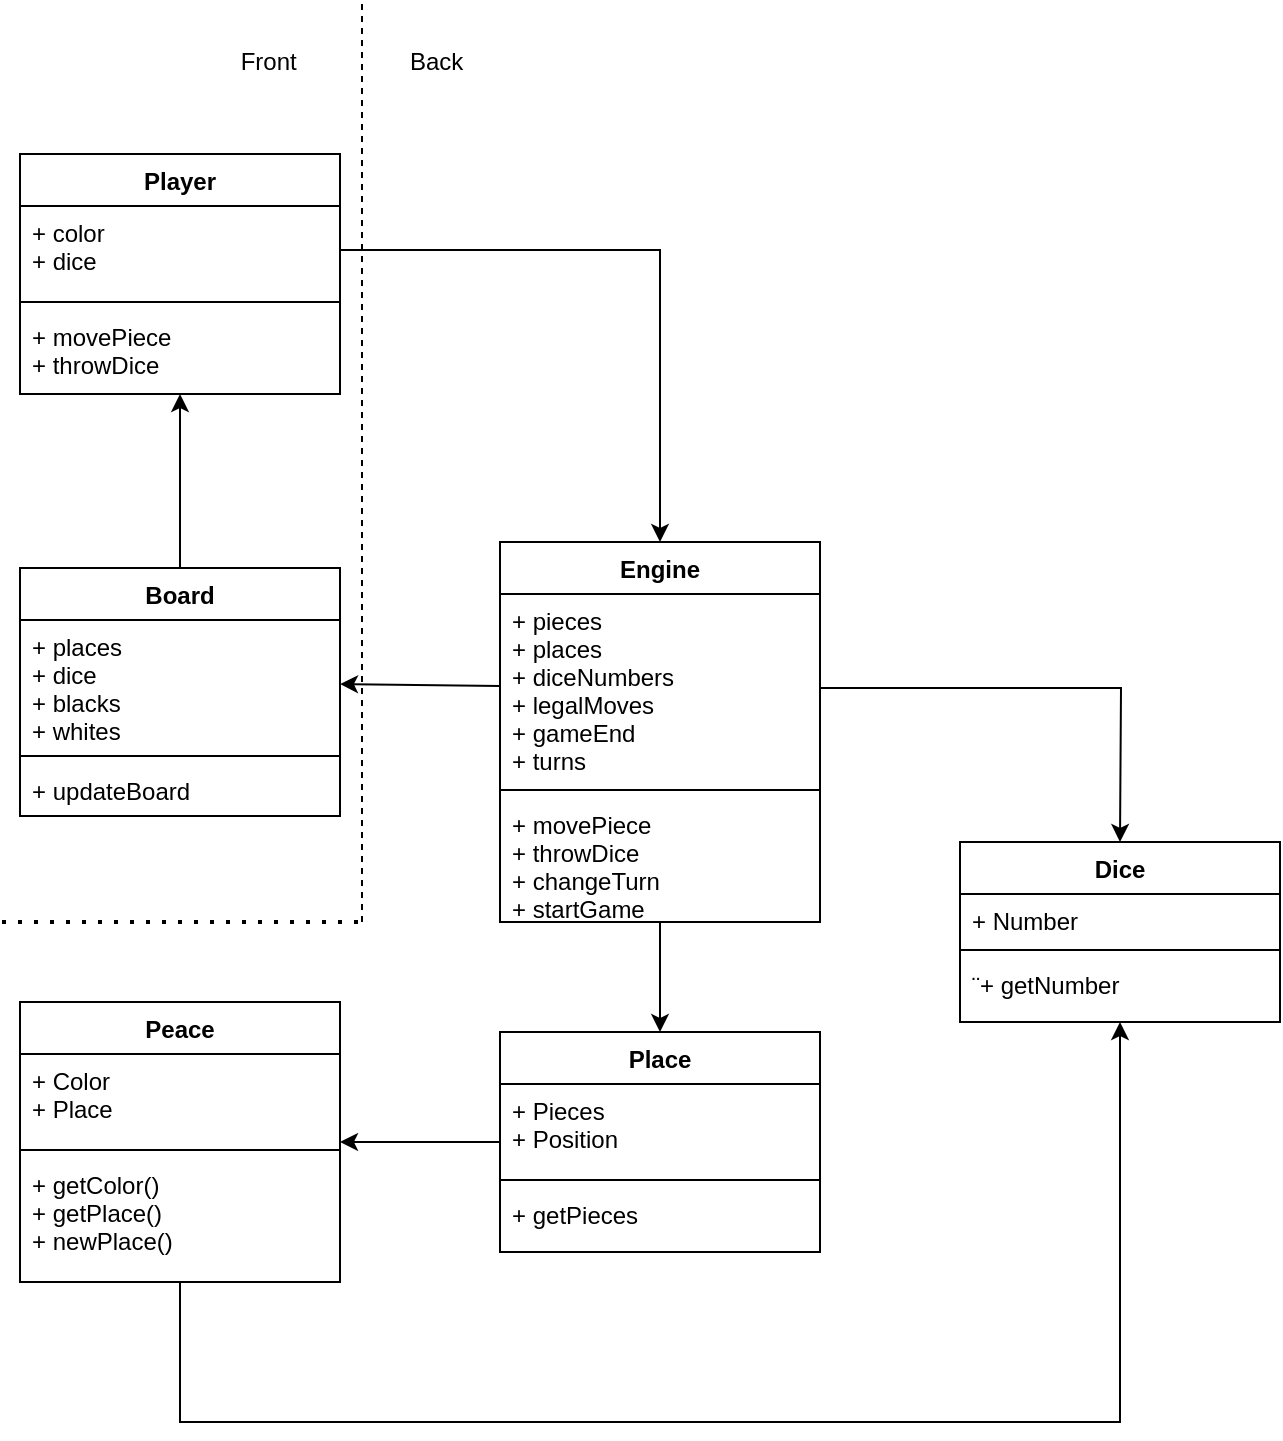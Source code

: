 <mxfile version="14.2.7" type="github">
  <diagram id="C5RBs43oDa-KdzZeNtuy" name="Page-1">
    <mxGraphModel dx="1422" dy="762" grid="1" gridSize="10" guides="1" tooltips="1" connect="1" arrows="1" fold="1" page="1" pageScale="1" pageWidth="827" pageHeight="1169" math="0" shadow="0">
      <root>
        <mxCell id="WIyWlLk6GJQsqaUBKTNV-0" />
        <mxCell id="WIyWlLk6GJQsqaUBKTNV-1" parent="WIyWlLk6GJQsqaUBKTNV-0" />
        <mxCell id="U-JcWELG2ZWVX-Gv3wOU-4" value="" style="edgeStyle=orthogonalEdgeStyle;rounded=0;orthogonalLoop=1;jettySize=auto;html=1;" parent="WIyWlLk6GJQsqaUBKTNV-1" source="jiD-pBAxDLPVK3RZrVx2-0" target="U-JcWELG2ZWVX-Gv3wOU-0" edge="1">
          <mxGeometry relative="1" as="geometry" />
        </mxCell>
        <mxCell id="jiD-pBAxDLPVK3RZrVx2-0" value="Board" style="swimlane;fontStyle=1;align=center;verticalAlign=top;childLayout=stackLayout;horizontal=1;startSize=26;horizontalStack=0;resizeParent=1;resizeParentMax=0;resizeLast=0;collapsible=1;marginBottom=0;" parent="WIyWlLk6GJQsqaUBKTNV-1" vertex="1">
          <mxGeometry x="139" y="313" width="160" height="124" as="geometry" />
        </mxCell>
        <mxCell id="jiD-pBAxDLPVK3RZrVx2-1" value="+ places&#xa;+ dice&#xa;+ blacks&#xa;+ whites" style="text;strokeColor=none;fillColor=none;align=left;verticalAlign=top;spacingLeft=4;spacingRight=4;overflow=hidden;rotatable=0;points=[[0,0.5],[1,0.5]];portConstraint=eastwest;" parent="jiD-pBAxDLPVK3RZrVx2-0" vertex="1">
          <mxGeometry y="26" width="160" height="64" as="geometry" />
        </mxCell>
        <mxCell id="jiD-pBAxDLPVK3RZrVx2-2" value="" style="line;strokeWidth=1;fillColor=none;align=left;verticalAlign=middle;spacingTop=-1;spacingLeft=3;spacingRight=3;rotatable=0;labelPosition=right;points=[];portConstraint=eastwest;" parent="jiD-pBAxDLPVK3RZrVx2-0" vertex="1">
          <mxGeometry y="90" width="160" height="8" as="geometry" />
        </mxCell>
        <mxCell id="jiD-pBAxDLPVK3RZrVx2-3" value="+ updateBoard" style="text;strokeColor=none;fillColor=none;align=left;verticalAlign=top;spacingLeft=4;spacingRight=4;overflow=hidden;rotatable=0;points=[[0,0.5],[1,0.5]];portConstraint=eastwest;" parent="jiD-pBAxDLPVK3RZrVx2-0" vertex="1">
          <mxGeometry y="98" width="160" height="26" as="geometry" />
        </mxCell>
        <mxCell id="jiD-pBAxDLPVK3RZrVx2-4" value="Engine" style="swimlane;fontStyle=1;align=center;verticalAlign=top;childLayout=stackLayout;horizontal=1;startSize=26;horizontalStack=0;resizeParent=1;resizeParentMax=0;resizeLast=0;collapsible=1;marginBottom=0;" parent="WIyWlLk6GJQsqaUBKTNV-1" vertex="1">
          <mxGeometry x="379" y="300" width="160" height="190" as="geometry" />
        </mxCell>
        <mxCell id="jiD-pBAxDLPVK3RZrVx2-5" value="+ pieces&#xa;+ places&#xa;+ diceNumbers&#xa;+ legalMoves&#xa;+ gameEnd&#xa;+ turns" style="text;strokeColor=none;fillColor=none;align=left;verticalAlign=top;spacingLeft=4;spacingRight=4;overflow=hidden;rotatable=0;points=[[0,0.5],[1,0.5]];portConstraint=eastwest;" parent="jiD-pBAxDLPVK3RZrVx2-4" vertex="1">
          <mxGeometry y="26" width="160" height="94" as="geometry" />
        </mxCell>
        <mxCell id="jiD-pBAxDLPVK3RZrVx2-6" value="" style="line;strokeWidth=1;fillColor=none;align=left;verticalAlign=middle;spacingTop=-1;spacingLeft=3;spacingRight=3;rotatable=0;labelPosition=right;points=[];portConstraint=eastwest;" parent="jiD-pBAxDLPVK3RZrVx2-4" vertex="1">
          <mxGeometry y="120" width="160" height="8" as="geometry" />
        </mxCell>
        <mxCell id="jiD-pBAxDLPVK3RZrVx2-7" value="+ movePiece&#xa;+ throwDice&#xa;+ changeTurn&#xa;+ startGame" style="text;strokeColor=none;fillColor=none;align=left;verticalAlign=top;spacingLeft=4;spacingRight=4;overflow=hidden;rotatable=0;points=[[0,0.5],[1,0.5]];portConstraint=eastwest;" parent="jiD-pBAxDLPVK3RZrVx2-4" vertex="1">
          <mxGeometry y="128" width="160" height="62" as="geometry" />
        </mxCell>
        <mxCell id="jiD-pBAxDLPVK3RZrVx2-9" value="" style="endArrow=classic;html=1;entryX=1;entryY=0.5;entryDx=0;entryDy=0;" parent="WIyWlLk6GJQsqaUBKTNV-1" source="jiD-pBAxDLPVK3RZrVx2-5" target="jiD-pBAxDLPVK3RZrVx2-1" edge="1">
          <mxGeometry width="50" height="50" relative="1" as="geometry">
            <mxPoint x="315" y="630" as="sourcePoint" />
            <mxPoint x="365" y="580" as="targetPoint" />
          </mxGeometry>
        </mxCell>
        <mxCell id="jiD-pBAxDLPVK3RZrVx2-19" value="" style="edgeStyle=orthogonalEdgeStyle;rounded=0;orthogonalLoop=1;jettySize=auto;html=1;" parent="WIyWlLk6GJQsqaUBKTNV-1" source="jiD-pBAxDLPVK3RZrVx2-10" edge="1">
          <mxGeometry relative="1" as="geometry">
            <Array as="points">
              <mxPoint x="219" y="740" />
              <mxPoint x="689" y="740" />
            </Array>
            <mxPoint x="689" y="540" as="targetPoint" />
          </mxGeometry>
        </mxCell>
        <mxCell id="jiD-pBAxDLPVK3RZrVx2-10" value="Peace" style="swimlane;fontStyle=1;align=center;verticalAlign=top;childLayout=stackLayout;horizontal=1;startSize=26;horizontalStack=0;resizeParent=1;resizeParentMax=0;resizeLast=0;collapsible=1;marginBottom=0;" parent="WIyWlLk6GJQsqaUBKTNV-1" vertex="1">
          <mxGeometry x="139" y="530" width="160" height="140" as="geometry" />
        </mxCell>
        <mxCell id="jiD-pBAxDLPVK3RZrVx2-11" value="+ Color&#xa;+ Place" style="text;strokeColor=none;fillColor=none;align=left;verticalAlign=top;spacingLeft=4;spacingRight=4;overflow=hidden;rotatable=0;points=[[0,0.5],[1,0.5]];portConstraint=eastwest;" parent="jiD-pBAxDLPVK3RZrVx2-10" vertex="1">
          <mxGeometry y="26" width="160" height="44" as="geometry" />
        </mxCell>
        <mxCell id="jiD-pBAxDLPVK3RZrVx2-12" value="" style="line;strokeWidth=1;fillColor=none;align=left;verticalAlign=middle;spacingTop=-1;spacingLeft=3;spacingRight=3;rotatable=0;labelPosition=right;points=[];portConstraint=eastwest;" parent="jiD-pBAxDLPVK3RZrVx2-10" vertex="1">
          <mxGeometry y="70" width="160" height="8" as="geometry" />
        </mxCell>
        <mxCell id="jiD-pBAxDLPVK3RZrVx2-13" value="+ getColor()&#xa;+ getPlace()&#xa;+ newPlace()" style="text;strokeColor=none;fillColor=none;align=left;verticalAlign=top;spacingLeft=4;spacingRight=4;overflow=hidden;rotatable=0;points=[[0,0.5],[1,0.5]];portConstraint=eastwest;" parent="jiD-pBAxDLPVK3RZrVx2-10" vertex="1">
          <mxGeometry y="78" width="160" height="62" as="geometry" />
        </mxCell>
        <mxCell id="jiD-pBAxDLPVK3RZrVx2-15" value="Dice" style="swimlane;fontStyle=1;align=center;verticalAlign=top;childLayout=stackLayout;horizontal=1;startSize=26;horizontalStack=0;resizeParent=1;resizeParentMax=0;resizeLast=0;collapsible=1;marginBottom=0;" parent="WIyWlLk6GJQsqaUBKTNV-1" vertex="1">
          <mxGeometry x="609" y="450" width="160" height="90" as="geometry" />
        </mxCell>
        <mxCell id="jiD-pBAxDLPVK3RZrVx2-16" value="+ Number" style="text;strokeColor=none;fillColor=none;align=left;verticalAlign=top;spacingLeft=4;spacingRight=4;overflow=hidden;rotatable=0;points=[[0,0.5],[1,0.5]];portConstraint=eastwest;" parent="jiD-pBAxDLPVK3RZrVx2-15" vertex="1">
          <mxGeometry y="26" width="160" height="24" as="geometry" />
        </mxCell>
        <mxCell id="jiD-pBAxDLPVK3RZrVx2-17" value="" style="line;strokeWidth=1;fillColor=none;align=left;verticalAlign=middle;spacingTop=-1;spacingLeft=3;spacingRight=3;rotatable=0;labelPosition=right;points=[];portConstraint=eastwest;" parent="jiD-pBAxDLPVK3RZrVx2-15" vertex="1">
          <mxGeometry y="50" width="160" height="8" as="geometry" />
        </mxCell>
        <mxCell id="jiD-pBAxDLPVK3RZrVx2-18" value="¨+ getNumber" style="text;strokeColor=none;fillColor=none;align=left;verticalAlign=top;spacingLeft=4;spacingRight=4;overflow=hidden;rotatable=0;points=[[0,0.5],[1,0.5]];portConstraint=eastwest;" parent="jiD-pBAxDLPVK3RZrVx2-15" vertex="1">
          <mxGeometry y="58" width="160" height="32" as="geometry" />
        </mxCell>
        <mxCell id="jiD-pBAxDLPVK3RZrVx2-45" style="edgeStyle=orthogonalEdgeStyle;rounded=0;orthogonalLoop=1;jettySize=auto;html=1;" parent="WIyWlLk6GJQsqaUBKTNV-1" source="jiD-pBAxDLPVK3RZrVx2-26" target="jiD-pBAxDLPVK3RZrVx2-10" edge="1">
          <mxGeometry relative="1" as="geometry" />
        </mxCell>
        <mxCell id="jiD-pBAxDLPVK3RZrVx2-26" value="Place" style="swimlane;fontStyle=1;align=center;verticalAlign=top;childLayout=stackLayout;horizontal=1;startSize=26;horizontalStack=0;resizeParent=1;resizeParentMax=0;resizeLast=0;collapsible=1;marginBottom=0;" parent="WIyWlLk6GJQsqaUBKTNV-1" vertex="1">
          <mxGeometry x="379" y="545" width="160" height="110" as="geometry" />
        </mxCell>
        <mxCell id="jiD-pBAxDLPVK3RZrVx2-27" value="+ Pieces&#xa;+ Position" style="text;strokeColor=none;fillColor=none;align=left;verticalAlign=top;spacingLeft=4;spacingRight=4;overflow=hidden;rotatable=0;points=[[0,0.5],[1,0.5]];portConstraint=eastwest;" parent="jiD-pBAxDLPVK3RZrVx2-26" vertex="1">
          <mxGeometry y="26" width="160" height="44" as="geometry" />
        </mxCell>
        <mxCell id="jiD-pBAxDLPVK3RZrVx2-28" value="" style="line;strokeWidth=1;fillColor=none;align=left;verticalAlign=middle;spacingTop=-1;spacingLeft=3;spacingRight=3;rotatable=0;labelPosition=right;points=[];portConstraint=eastwest;" parent="jiD-pBAxDLPVK3RZrVx2-26" vertex="1">
          <mxGeometry y="70" width="160" height="8" as="geometry" />
        </mxCell>
        <mxCell id="jiD-pBAxDLPVK3RZrVx2-29" value="+ getPieces" style="text;strokeColor=none;fillColor=none;align=left;verticalAlign=top;spacingLeft=4;spacingRight=4;overflow=hidden;rotatable=0;points=[[0,0.5],[1,0.5]];portConstraint=eastwest;" parent="jiD-pBAxDLPVK3RZrVx2-26" vertex="1">
          <mxGeometry y="78" width="160" height="32" as="geometry" />
        </mxCell>
        <mxCell id="jiD-pBAxDLPVK3RZrVx2-39" value="" style="endArrow=classic;html=1;entryX=0.5;entryY=0;entryDx=0;entryDy=0;" parent="WIyWlLk6GJQsqaUBKTNV-1" source="jiD-pBAxDLPVK3RZrVx2-7" target="jiD-pBAxDLPVK3RZrVx2-26" edge="1">
          <mxGeometry width="50" height="50" relative="1" as="geometry">
            <mxPoint x="379" y="630" as="sourcePoint" />
            <mxPoint x="429" y="580" as="targetPoint" />
          </mxGeometry>
        </mxCell>
        <mxCell id="jiD-pBAxDLPVK3RZrVx2-44" style="edgeStyle=orthogonalEdgeStyle;rounded=0;orthogonalLoop=1;jettySize=auto;html=1;entryX=0.5;entryY=0;entryDx=0;entryDy=0;" parent="WIyWlLk6GJQsqaUBKTNV-1" source="jiD-pBAxDLPVK3RZrVx2-5" edge="1">
          <mxGeometry relative="1" as="geometry">
            <mxPoint x="689" y="450" as="targetPoint" />
          </mxGeometry>
        </mxCell>
        <mxCell id="U-JcWELG2ZWVX-Gv3wOU-0" value="Player" style="swimlane;fontStyle=1;align=center;verticalAlign=top;childLayout=stackLayout;horizontal=1;startSize=26;horizontalStack=0;resizeParent=1;resizeParentMax=0;resizeLast=0;collapsible=1;marginBottom=0;" parent="WIyWlLk6GJQsqaUBKTNV-1" vertex="1">
          <mxGeometry x="139" y="106" width="160" height="120" as="geometry" />
        </mxCell>
        <mxCell id="U-JcWELG2ZWVX-Gv3wOU-1" value="+ color&#xa;+ dice" style="text;strokeColor=none;fillColor=none;align=left;verticalAlign=top;spacingLeft=4;spacingRight=4;overflow=hidden;rotatable=0;points=[[0,0.5],[1,0.5]];portConstraint=eastwest;" parent="U-JcWELG2ZWVX-Gv3wOU-0" vertex="1">
          <mxGeometry y="26" width="160" height="44" as="geometry" />
        </mxCell>
        <mxCell id="U-JcWELG2ZWVX-Gv3wOU-2" value="" style="line;strokeWidth=1;fillColor=none;align=left;verticalAlign=middle;spacingTop=-1;spacingLeft=3;spacingRight=3;rotatable=0;labelPosition=right;points=[];portConstraint=eastwest;" parent="U-JcWELG2ZWVX-Gv3wOU-0" vertex="1">
          <mxGeometry y="70" width="160" height="8" as="geometry" />
        </mxCell>
        <mxCell id="U-JcWELG2ZWVX-Gv3wOU-3" value="+ movePiece&#xa;+ throwDice" style="text;strokeColor=none;fillColor=none;align=left;verticalAlign=top;spacingLeft=4;spacingRight=4;overflow=hidden;rotatable=0;points=[[0,0.5],[1,0.5]];portConstraint=eastwest;" parent="U-JcWELG2ZWVX-Gv3wOU-0" vertex="1">
          <mxGeometry y="78" width="160" height="42" as="geometry" />
        </mxCell>
        <mxCell id="U-JcWELG2ZWVX-Gv3wOU-5" style="edgeStyle=orthogonalEdgeStyle;rounded=0;orthogonalLoop=1;jettySize=auto;html=1;" parent="WIyWlLk6GJQsqaUBKTNV-1" source="U-JcWELG2ZWVX-Gv3wOU-1" target="jiD-pBAxDLPVK3RZrVx2-4" edge="1">
          <mxGeometry relative="1" as="geometry" />
        </mxCell>
        <mxCell id="51Zupue-mE9QHxP-ZV97-1" value="" style="endArrow=none;dashed=1;html=1;" parent="WIyWlLk6GJQsqaUBKTNV-1" edge="1">
          <mxGeometry width="50" height="50" relative="1" as="geometry">
            <mxPoint x="310" y="490" as="sourcePoint" />
            <mxPoint x="310" y="30" as="targetPoint" />
          </mxGeometry>
        </mxCell>
        <mxCell id="51Zupue-mE9QHxP-ZV97-2" value="" style="endArrow=none;dashed=1;html=1;dashPattern=1 3;strokeWidth=2;" parent="WIyWlLk6GJQsqaUBKTNV-1" edge="1">
          <mxGeometry width="50" height="50" relative="1" as="geometry">
            <mxPoint x="130" y="490" as="sourcePoint" />
            <mxPoint x="310" y="490" as="targetPoint" />
          </mxGeometry>
        </mxCell>
        <mxCell id="51Zupue-mE9QHxP-ZV97-3" value="Front&amp;nbsp; &amp;nbsp; &amp;nbsp; &amp;nbsp; &amp;nbsp; &amp;nbsp; &amp;nbsp; &amp;nbsp; &amp;nbsp;Back" style="text;html=1;strokeColor=none;fillColor=none;align=center;verticalAlign=middle;whiteSpace=wrap;rounded=0;" parent="WIyWlLk6GJQsqaUBKTNV-1" vertex="1">
          <mxGeometry x="220" y="40" width="170" height="40" as="geometry" />
        </mxCell>
      </root>
    </mxGraphModel>
  </diagram>
</mxfile>

